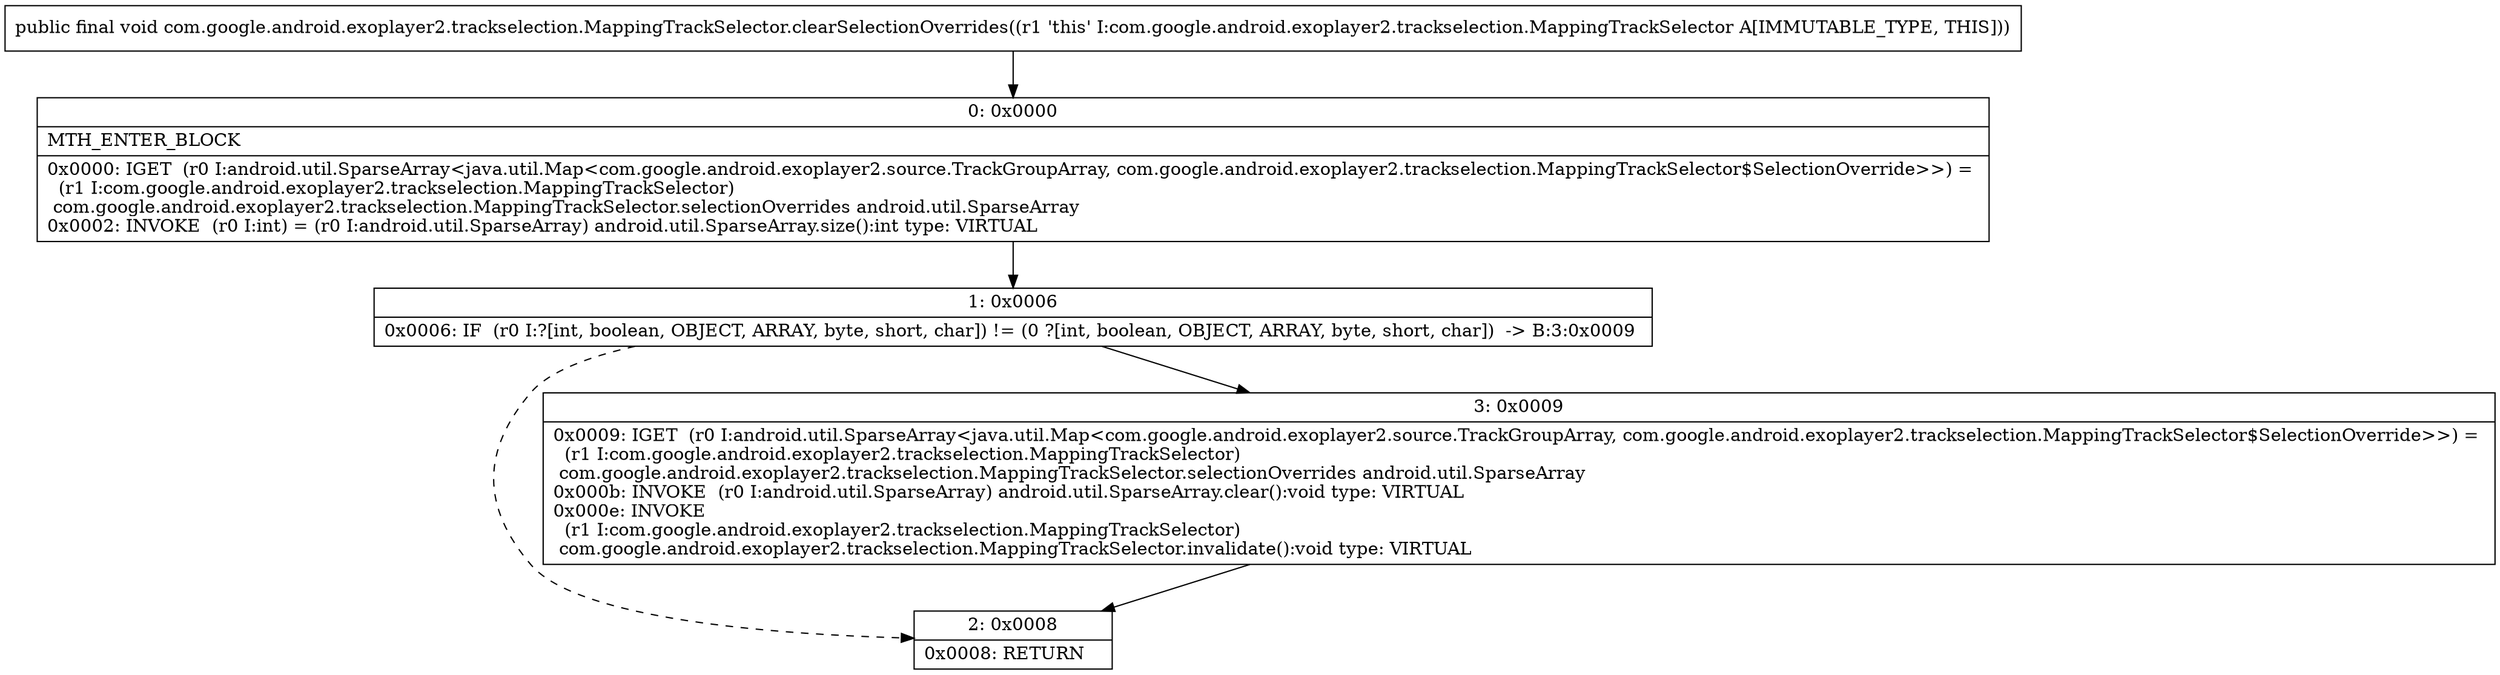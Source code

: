 digraph "CFG forcom.google.android.exoplayer2.trackselection.MappingTrackSelector.clearSelectionOverrides()V" {
Node_0 [shape=record,label="{0\:\ 0x0000|MTH_ENTER_BLOCK\l|0x0000: IGET  (r0 I:android.util.SparseArray\<java.util.Map\<com.google.android.exoplayer2.source.TrackGroupArray, com.google.android.exoplayer2.trackselection.MappingTrackSelector$SelectionOverride\>\>) = \l  (r1 I:com.google.android.exoplayer2.trackselection.MappingTrackSelector)\l com.google.android.exoplayer2.trackselection.MappingTrackSelector.selectionOverrides android.util.SparseArray \l0x0002: INVOKE  (r0 I:int) = (r0 I:android.util.SparseArray) android.util.SparseArray.size():int type: VIRTUAL \l}"];
Node_1 [shape=record,label="{1\:\ 0x0006|0x0006: IF  (r0 I:?[int, boolean, OBJECT, ARRAY, byte, short, char]) != (0 ?[int, boolean, OBJECT, ARRAY, byte, short, char])  \-\> B:3:0x0009 \l}"];
Node_2 [shape=record,label="{2\:\ 0x0008|0x0008: RETURN   \l}"];
Node_3 [shape=record,label="{3\:\ 0x0009|0x0009: IGET  (r0 I:android.util.SparseArray\<java.util.Map\<com.google.android.exoplayer2.source.TrackGroupArray, com.google.android.exoplayer2.trackselection.MappingTrackSelector$SelectionOverride\>\>) = \l  (r1 I:com.google.android.exoplayer2.trackselection.MappingTrackSelector)\l com.google.android.exoplayer2.trackselection.MappingTrackSelector.selectionOverrides android.util.SparseArray \l0x000b: INVOKE  (r0 I:android.util.SparseArray) android.util.SparseArray.clear():void type: VIRTUAL \l0x000e: INVOKE  \l  (r1 I:com.google.android.exoplayer2.trackselection.MappingTrackSelector)\l com.google.android.exoplayer2.trackselection.MappingTrackSelector.invalidate():void type: VIRTUAL \l}"];
MethodNode[shape=record,label="{public final void com.google.android.exoplayer2.trackselection.MappingTrackSelector.clearSelectionOverrides((r1 'this' I:com.google.android.exoplayer2.trackselection.MappingTrackSelector A[IMMUTABLE_TYPE, THIS])) }"];
MethodNode -> Node_0;
Node_0 -> Node_1;
Node_1 -> Node_2[style=dashed];
Node_1 -> Node_3;
Node_3 -> Node_2;
}

